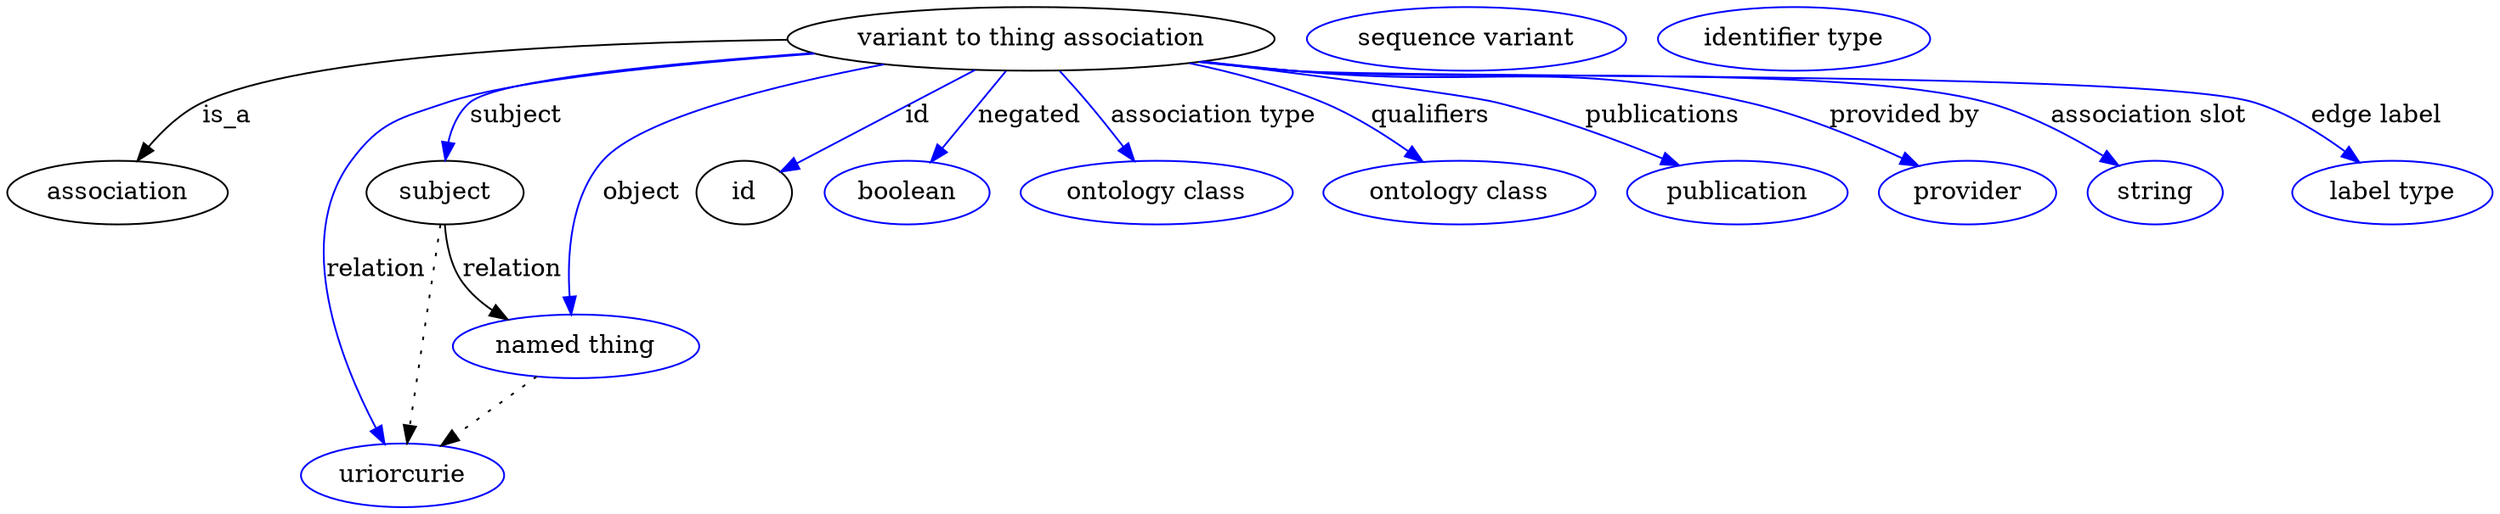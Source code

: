 digraph {
	graph [bb="0,0,1173.1,281"];
	node [label="\N"];
	"variant to thing association"	 [height=0.5,
		label="variant to thing association",
		pos="495.4,263",
		width=2.9346];
	association	 [height=0.5,
		pos="49.402,177",
		width=1.3723];
	"variant to thing association" -> association	 [label=is_a,
		lp="101.68,220",
		pos="e,58.898,194.95 393.37,258.08 282.02,252.07 116.01,240.94 89.85,227 79.694,221.59 71.16,212.43 64.588,203.42"];
	subject	 [height=0.5,
		pos="204.4,177",
		width=0.97656];
	"variant to thing association" -> subject	 [color=blue,
		label=subject,
		lp="242.23,220",
		pos="e,206.05,195.44 399.56,255.33 326.32,248.66 235.61,238.3 221.75,227 215.06,221.55 210.95,213.38 208.42,205.21",
		style=solid];
	relation	 [color=blue,
		height=0.5,
		label=uriorcurie,
		pos="184.4,18",
		width=1.2492];
	"variant to thing association" -> relation	 [color=blue,
		label=relation,
		lp="168.78,134",
		pos="e,174.87,35.738 398.85,255.67 329.46,249.5 242.4,239.66 208.4,227 184.37,218.05 174.28,216.56 160.4,195 130.67,148.8 153.59,81.772 \
170.52,44.872",
		style=solid];
	object	 [color=blue,
		height=0.5,
		label="named thing",
		pos="266.4,91",
		width=1.5019];
	"variant to thing association" -> object	 [color=blue,
		label=object,
		lp="301.51,177",
		pos="e,264.25,109.16 427.57,249.15 373.31,236.68 303.25,216.97 284.19,195 266.27,174.33 263.2,142.38 263.76,119.35",
		style=solid];
	id	 [height=0.5,
		pos="354.4,177",
		width=0.75];
	"variant to thing association" -> id	 [color=blue,
		label=id,
		lp="438.85,220",
		pos="e,374.69,189.37 466.87,245.6 442.61,230.8 407.92,209.64 383.5,194.75",
		style=solid];
	negated	 [color=blue,
		height=0.5,
		label=boolean,
		pos="437.4,177",
		width=1.0584];
	"variant to thing association" -> negated	 [color=blue,
		label=negated,
		lp="492.17,220",
		pos="e,449.09,194.33 483.1,244.76 474.86,232.55 463.9,216.29 454.77,202.76",
		style=solid];
	"association type"	 [color=blue,
		height=0.5,
		label="ontology class",
		pos="554.4,177",
		width=1.6931];
	"variant to thing association" -> "association type"	 [color=blue,
		label="association type",
		lp="574.31,220",
		pos="e,542.11,194.92 507.91,244.76 516.18,232.71 527.15,216.72 536.36,203.3",
		style=solid];
	qualifiers	 [color=blue,
		height=0.5,
		label="ontology class",
		pos="694.4,177",
		width=1.6931];
	"variant to thing association" -> qualifiers	 [color=blue,
		label=qualifiers,
		lp="672.45,220",
		pos="e,674.13,194.09 561.75,248.92 582.06,243.41 604.12,236.17 623.4,227 638.34,219.9 653.51,209.7 665.97,200.37",
		style=solid];
	publications	 [color=blue,
		height=0.5,
		label=publication,
		pos="823.4,177",
		width=1.3859];
	"variant to thing association" -> publications	 [color=blue,
		label=publications,
		lp="777.62,220",
		pos="e,793.23,191.65 571.8,250.55 625.42,241.66 689.74,230.67 702.4,227 730.42,218.88 760.75,206.34 784.03,195.85",
		style=solid];
	"provided by"	 [color=blue,
		height=0.5,
		label=provider,
		pos="931.4,177",
		width=1.1129];
	"variant to thing association" -> "provided by"	 [color=blue,
		label="provided by",
		lp="889.03,220",
		pos="e,905.52,191.01 571.08,250.41 584.17,248.44 597.66,246.55 610.4,245 701.19,233.92 726.72,249.39 815.4,227 843.68,219.86 873.89,206.64 \
896.38,195.59",
		style=solid];
	"association slot"	 [color=blue,
		height=0.5,
		label=string,
		pos="1019.4,177",
		width=0.8403];
	"variant to thing association" -> "association slot"	 [color=blue,
		label="association slot",
		lp="1004.4,220",
		pos="e,999.81,190.84 570.11,250.21 583.5,248.24 597.34,246.39 610.4,245 680.34,237.55 858.71,246.11 926.4,227 949.54,220.47 973.37,207.51 \
991.12,196.42",
		style=solid];
	"edge label"	 [color=blue,
		height=0.5,
		label="label type",
		pos="1128.4,177",
		width=1.2425];
	"variant to thing association" -> "edge label"	 [color=blue,
		label="edge label",
		lp="1109,220",
		pos="e,1109.3,193.58 569.48,250.13 583.05,248.13 597.13,246.31 610.4,245 708.01,235.4 957.95,256.77 1051.4,227 1069.4,221.27 1087.2,210.14 \
1101.2,199.84",
		style=solid];
	subject -> relation	 [pos="e,186.67,36.027 202.11,158.76 198.64,131.21 192.04,78.735 187.95,46.223",
		style=dotted];
	subject -> object	 [label=relation,
		lp="240.78,134",
		pos="e,239.37,106.69 206.71,158.67 208.66,148.64 212.21,136.38 218.64,127 222.1,121.95 226.5,117.32 231.22,113.18"];
	"variant to thing association_subject"	 [color=blue,
		height=0.5,
		label="sequence variant",
		pos="688.4,263",
		width=1.9244];
	object -> relation	 [pos="e,203.03,34.588 247.38,74.069 236.44,64.326 222.53,51.941 210.56,41.291",
		style=dotted];
	association_id	 [color=blue,
		height=0.5,
		label="identifier type",
		pos="835.4,263",
		width=1.652];
}
